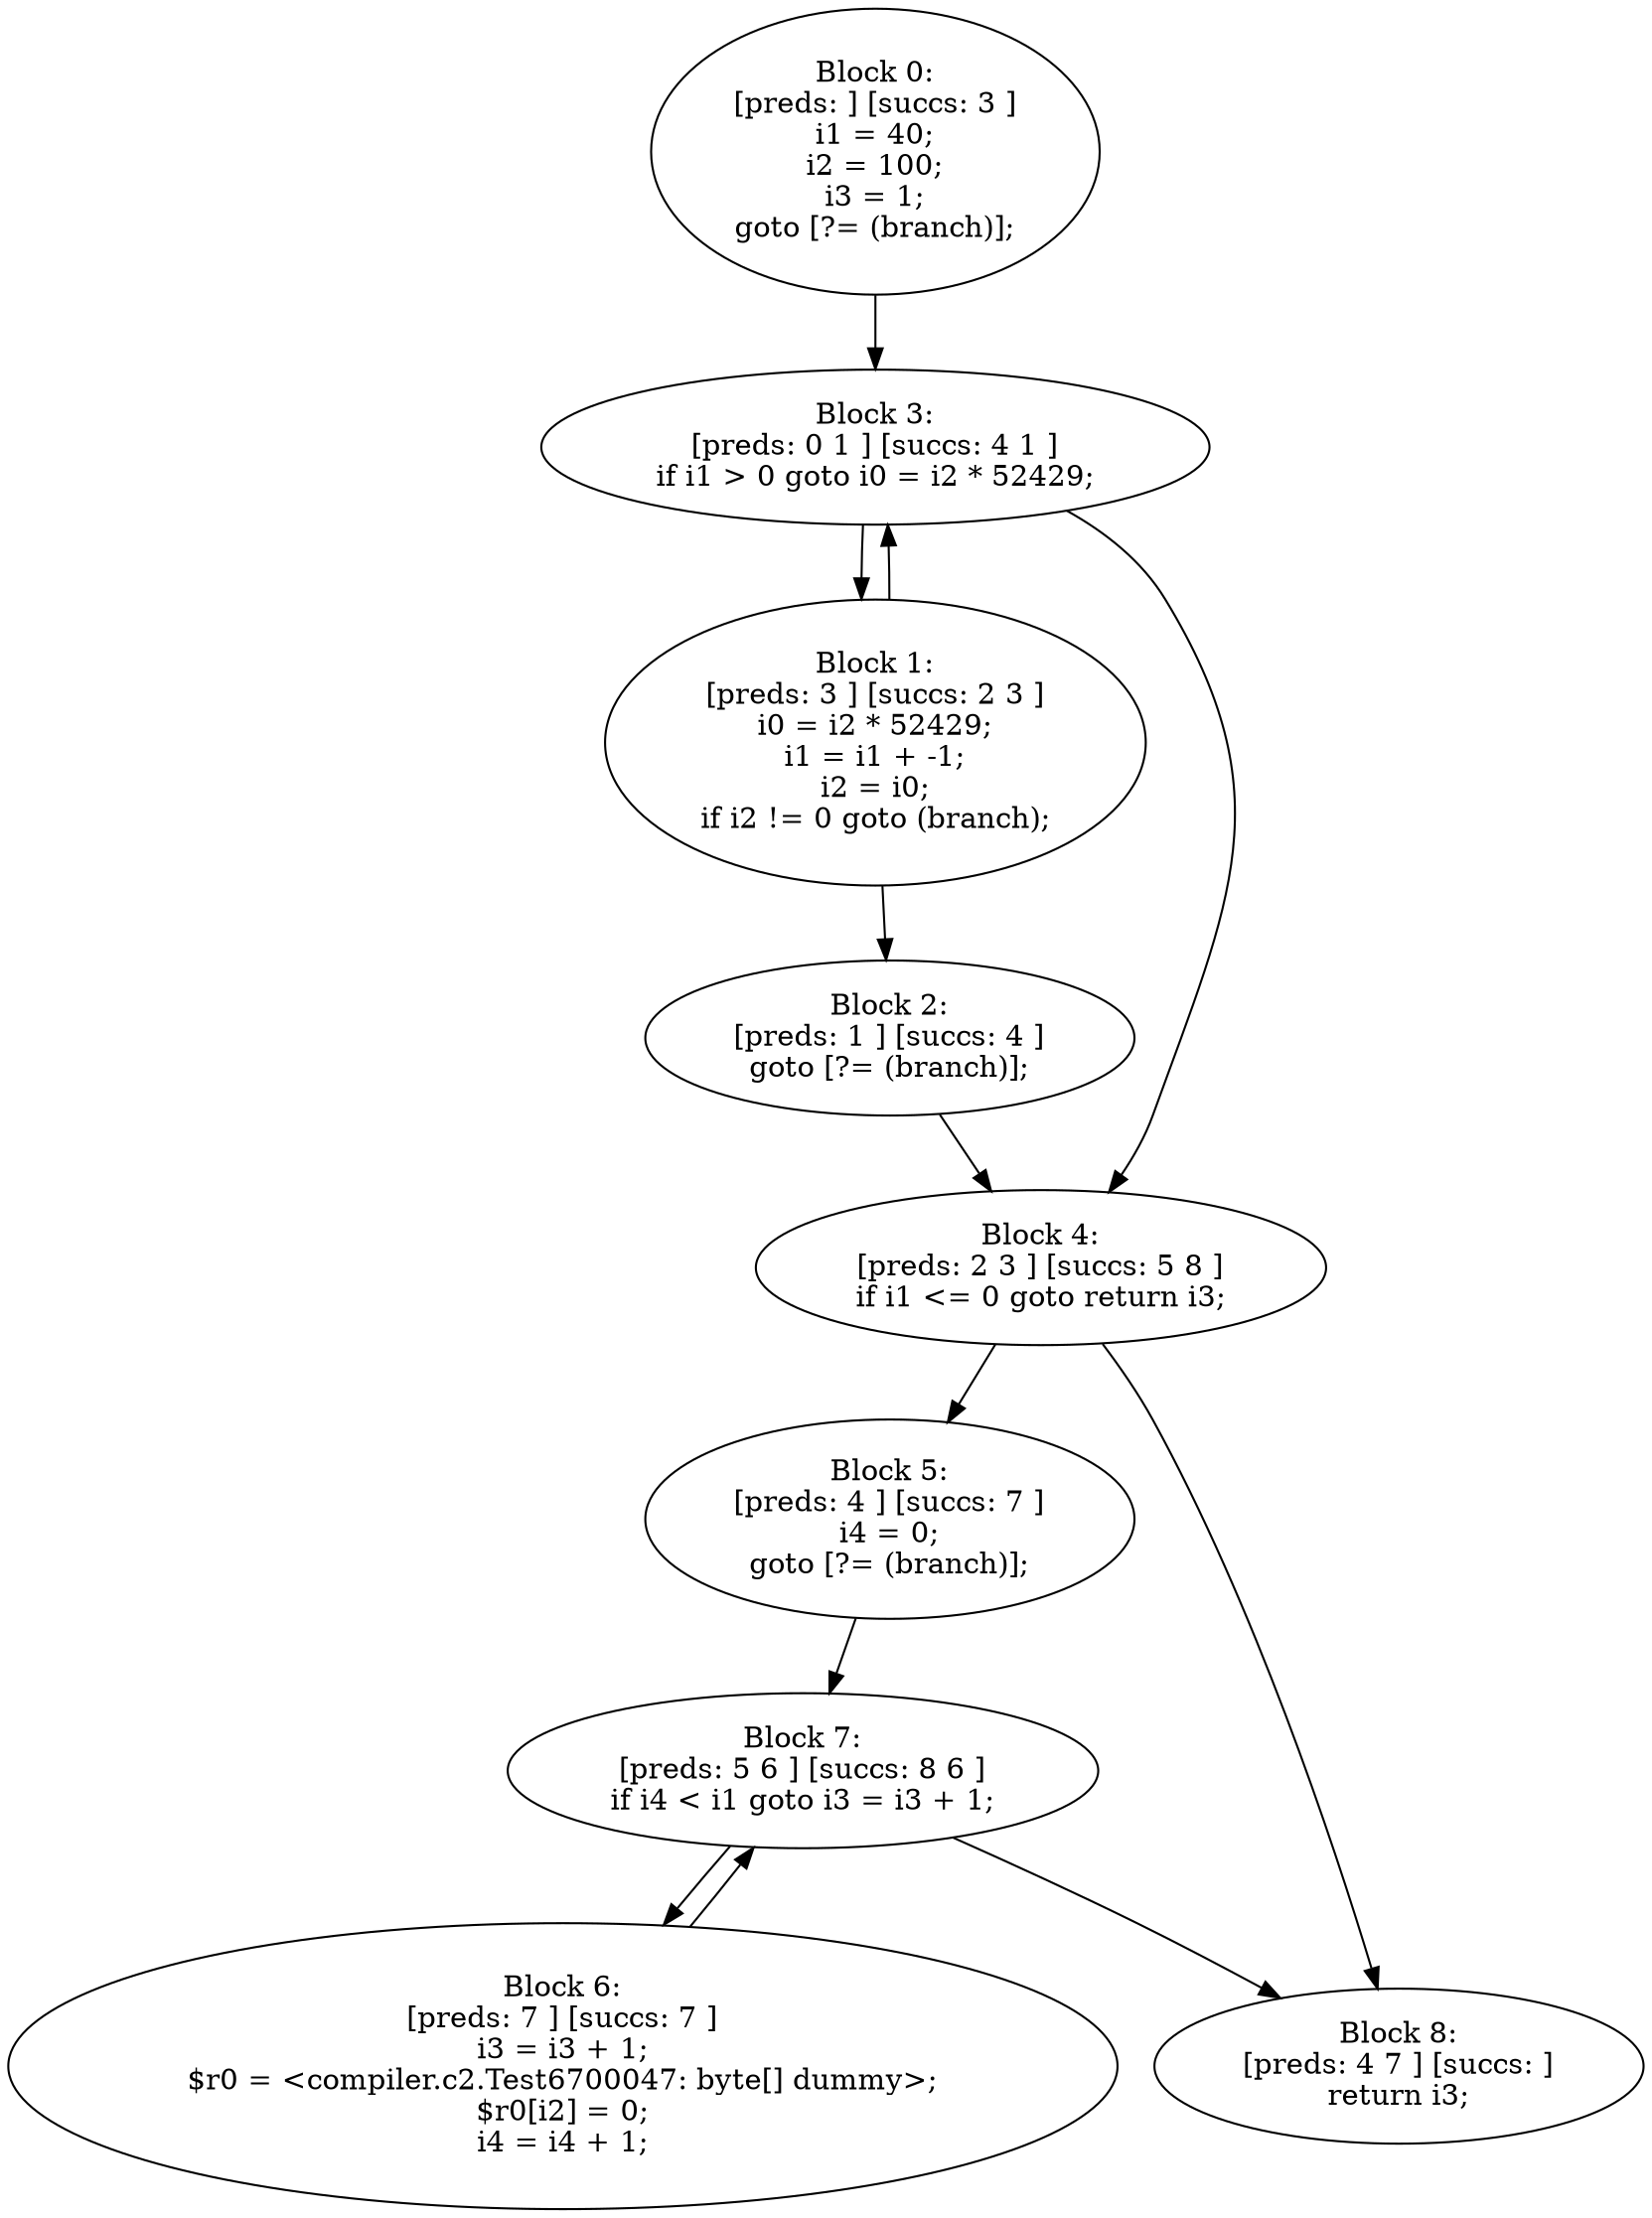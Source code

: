 digraph "unitGraph" {
    "Block 0:
[preds: ] [succs: 3 ]
i1 = 40;
i2 = 100;
i3 = 1;
goto [?= (branch)];
"
    "Block 1:
[preds: 3 ] [succs: 2 3 ]
i0 = i2 * 52429;
i1 = i1 + -1;
i2 = i0;
if i2 != 0 goto (branch);
"
    "Block 2:
[preds: 1 ] [succs: 4 ]
goto [?= (branch)];
"
    "Block 3:
[preds: 0 1 ] [succs: 4 1 ]
if i1 > 0 goto i0 = i2 * 52429;
"
    "Block 4:
[preds: 2 3 ] [succs: 5 8 ]
if i1 <= 0 goto return i3;
"
    "Block 5:
[preds: 4 ] [succs: 7 ]
i4 = 0;
goto [?= (branch)];
"
    "Block 6:
[preds: 7 ] [succs: 7 ]
i3 = i3 + 1;
$r0 = <compiler.c2.Test6700047: byte[] dummy>;
$r0[i2] = 0;
i4 = i4 + 1;
"
    "Block 7:
[preds: 5 6 ] [succs: 8 6 ]
if i4 < i1 goto i3 = i3 + 1;
"
    "Block 8:
[preds: 4 7 ] [succs: ]
return i3;
"
    "Block 0:
[preds: ] [succs: 3 ]
i1 = 40;
i2 = 100;
i3 = 1;
goto [?= (branch)];
"->"Block 3:
[preds: 0 1 ] [succs: 4 1 ]
if i1 > 0 goto i0 = i2 * 52429;
";
    "Block 1:
[preds: 3 ] [succs: 2 3 ]
i0 = i2 * 52429;
i1 = i1 + -1;
i2 = i0;
if i2 != 0 goto (branch);
"->"Block 2:
[preds: 1 ] [succs: 4 ]
goto [?= (branch)];
";
    "Block 1:
[preds: 3 ] [succs: 2 3 ]
i0 = i2 * 52429;
i1 = i1 + -1;
i2 = i0;
if i2 != 0 goto (branch);
"->"Block 3:
[preds: 0 1 ] [succs: 4 1 ]
if i1 > 0 goto i0 = i2 * 52429;
";
    "Block 2:
[preds: 1 ] [succs: 4 ]
goto [?= (branch)];
"->"Block 4:
[preds: 2 3 ] [succs: 5 8 ]
if i1 <= 0 goto return i3;
";
    "Block 3:
[preds: 0 1 ] [succs: 4 1 ]
if i1 > 0 goto i0 = i2 * 52429;
"->"Block 4:
[preds: 2 3 ] [succs: 5 8 ]
if i1 <= 0 goto return i3;
";
    "Block 3:
[preds: 0 1 ] [succs: 4 1 ]
if i1 > 0 goto i0 = i2 * 52429;
"->"Block 1:
[preds: 3 ] [succs: 2 3 ]
i0 = i2 * 52429;
i1 = i1 + -1;
i2 = i0;
if i2 != 0 goto (branch);
";
    "Block 4:
[preds: 2 3 ] [succs: 5 8 ]
if i1 <= 0 goto return i3;
"->"Block 5:
[preds: 4 ] [succs: 7 ]
i4 = 0;
goto [?= (branch)];
";
    "Block 4:
[preds: 2 3 ] [succs: 5 8 ]
if i1 <= 0 goto return i3;
"->"Block 8:
[preds: 4 7 ] [succs: ]
return i3;
";
    "Block 5:
[preds: 4 ] [succs: 7 ]
i4 = 0;
goto [?= (branch)];
"->"Block 7:
[preds: 5 6 ] [succs: 8 6 ]
if i4 < i1 goto i3 = i3 + 1;
";
    "Block 6:
[preds: 7 ] [succs: 7 ]
i3 = i3 + 1;
$r0 = <compiler.c2.Test6700047: byte[] dummy>;
$r0[i2] = 0;
i4 = i4 + 1;
"->"Block 7:
[preds: 5 6 ] [succs: 8 6 ]
if i4 < i1 goto i3 = i3 + 1;
";
    "Block 7:
[preds: 5 6 ] [succs: 8 6 ]
if i4 < i1 goto i3 = i3 + 1;
"->"Block 8:
[preds: 4 7 ] [succs: ]
return i3;
";
    "Block 7:
[preds: 5 6 ] [succs: 8 6 ]
if i4 < i1 goto i3 = i3 + 1;
"->"Block 6:
[preds: 7 ] [succs: 7 ]
i3 = i3 + 1;
$r0 = <compiler.c2.Test6700047: byte[] dummy>;
$r0[i2] = 0;
i4 = i4 + 1;
";
}
